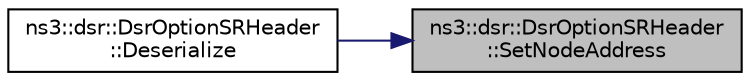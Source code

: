 digraph "ns3::dsr::DsrOptionSRHeader::SetNodeAddress"
{
 // LATEX_PDF_SIZE
  edge [fontname="Helvetica",fontsize="10",labelfontname="Helvetica",labelfontsize="10"];
  node [fontname="Helvetica",fontsize="10",shape=record];
  rankdir="RL";
  Node1 [label="ns3::dsr::DsrOptionSRHeader\l::SetNodeAddress",height=0.2,width=0.4,color="black", fillcolor="grey75", style="filled", fontcolor="black",tooltip="Set a Node IPv4 Address."];
  Node1 -> Node2 [dir="back",color="midnightblue",fontsize="10",style="solid",fontname="Helvetica"];
  Node2 [label="ns3::dsr::DsrOptionSRHeader\l::Deserialize",height=0.2,width=0.4,color="black", fillcolor="white", style="filled",URL="$classns3_1_1dsr_1_1_dsr_option_s_r_header.html#a83a9b996c0be40f74b61f8b56f82330e",tooltip="Deserialize the packet."];
}

